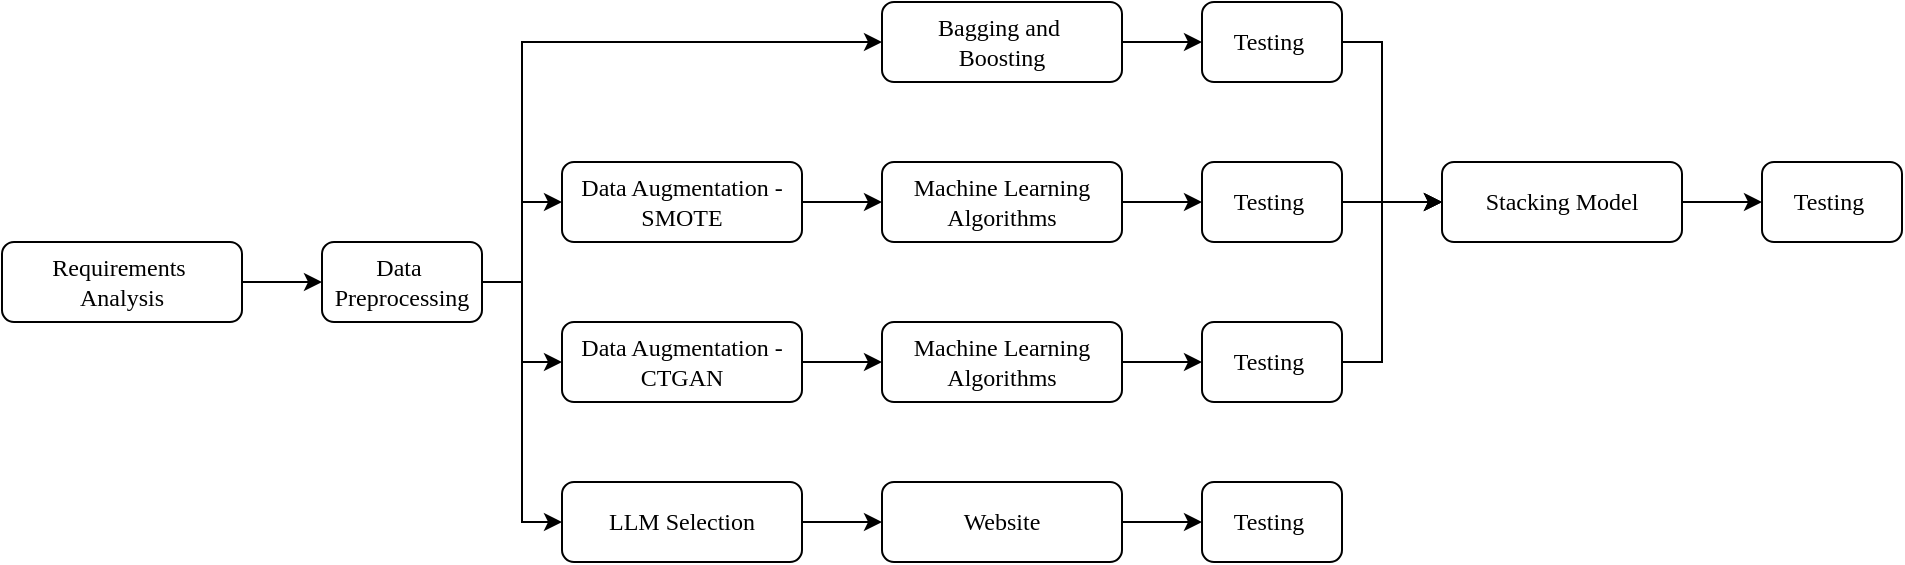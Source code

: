 <mxfile version="26.1.1">
  <diagram name="Page-1" id="cV0St1rY8bIPu61hlBIA">
    <mxGraphModel grid="1" page="1" gridSize="10" guides="1" tooltips="1" connect="1" arrows="1" fold="1" pageScale="1" pageWidth="850" pageHeight="1100" math="0" shadow="0">
      <root>
        <mxCell id="0" />
        <mxCell id="1" parent="0" />
        <mxCell id="WsW0Mz7EU_6PfMgxL8P1-39" value="" style="edgeStyle=orthogonalEdgeStyle;rounded=0;orthogonalLoop=1;jettySize=auto;html=1;" edge="1" parent="1" source="WsW0Mz7EU_6PfMgxL8P1-1" target="WsW0Mz7EU_6PfMgxL8P1-4">
          <mxGeometry relative="1" as="geometry" />
        </mxCell>
        <mxCell id="WsW0Mz7EU_6PfMgxL8P1-1" value="Requirements&amp;nbsp;&lt;div&gt;Analysis&lt;/div&gt;" style="rounded=1;whiteSpace=wrap;html=1;fontFamily=Times New Roman;" vertex="1" parent="1">
          <mxGeometry x="40" y="240" width="120" height="40" as="geometry" />
        </mxCell>
        <mxCell id="WsW0Mz7EU_6PfMgxL8P1-16" value="" style="edgeStyle=orthogonalEdgeStyle;rounded=0;orthogonalLoop=1;jettySize=auto;html=1;fontFamily=Times New Roman;" edge="1" parent="1" source="WsW0Mz7EU_6PfMgxL8P1-4" target="WsW0Mz7EU_6PfMgxL8P1-6">
          <mxGeometry relative="1" as="geometry" />
        </mxCell>
        <mxCell id="WsW0Mz7EU_6PfMgxL8P1-17" style="edgeStyle=orthogonalEdgeStyle;rounded=0;orthogonalLoop=1;jettySize=auto;html=1;exitX=1;exitY=0.5;exitDx=0;exitDy=0;entryX=0;entryY=0.5;entryDx=0;entryDy=0;fontFamily=Times New Roman;" edge="1" parent="1" source="WsW0Mz7EU_6PfMgxL8P1-4" target="WsW0Mz7EU_6PfMgxL8P1-5">
          <mxGeometry relative="1" as="geometry">
            <Array as="points">
              <mxPoint x="300" y="260" />
              <mxPoint x="300" y="140" />
            </Array>
          </mxGeometry>
        </mxCell>
        <mxCell id="WsW0Mz7EU_6PfMgxL8P1-40" style="edgeStyle=orthogonalEdgeStyle;rounded=0;orthogonalLoop=1;jettySize=auto;html=1;exitX=1;exitY=0.5;exitDx=0;exitDy=0;entryX=0;entryY=0.5;entryDx=0;entryDy=0;" edge="1" parent="1" source="WsW0Mz7EU_6PfMgxL8P1-4" target="WsW0Mz7EU_6PfMgxL8P1-7">
          <mxGeometry relative="1" as="geometry">
            <Array as="points">
              <mxPoint x="300" y="260" />
              <mxPoint x="300" y="300" />
            </Array>
          </mxGeometry>
        </mxCell>
        <mxCell id="WsW0Mz7EU_6PfMgxL8P1-43" style="edgeStyle=orthogonalEdgeStyle;rounded=0;orthogonalLoop=1;jettySize=auto;html=1;exitX=1;exitY=0.5;exitDx=0;exitDy=0;entryX=0;entryY=0.5;entryDx=0;entryDy=0;" edge="1" parent="1" source="WsW0Mz7EU_6PfMgxL8P1-4" target="WsW0Mz7EU_6PfMgxL8P1-11">
          <mxGeometry relative="1" as="geometry" />
        </mxCell>
        <mxCell id="WsW0Mz7EU_6PfMgxL8P1-4" value="Data&amp;nbsp;&lt;div&gt;Preprocessing&lt;/div&gt;" style="rounded=1;whiteSpace=wrap;html=1;fontFamily=Times New Roman;" vertex="1" parent="1">
          <mxGeometry x="200" y="240" width="80" height="40" as="geometry" />
        </mxCell>
        <mxCell id="WsW0Mz7EU_6PfMgxL8P1-30" style="edgeStyle=orthogonalEdgeStyle;rounded=0;orthogonalLoop=1;jettySize=auto;html=1;entryX=0;entryY=0.5;entryDx=0;entryDy=0;fontFamily=Times New Roman;" edge="1" parent="1" source="WsW0Mz7EU_6PfMgxL8P1-47" target="WsW0Mz7EU_6PfMgxL8P1-10">
          <mxGeometry relative="1" as="geometry">
            <Array as="points">
              <mxPoint x="730" y="140" />
              <mxPoint x="730" y="220" />
            </Array>
          </mxGeometry>
        </mxCell>
        <mxCell id="WsW0Mz7EU_6PfMgxL8P1-5" value="Bagging and&amp;nbsp;&lt;div&gt;Boosting&lt;/div&gt;" style="rounded=1;whiteSpace=wrap;html=1;fontFamily=Times New Roman;" vertex="1" parent="1">
          <mxGeometry x="480" y="120" width="120" height="40" as="geometry" />
        </mxCell>
        <mxCell id="WsW0Mz7EU_6PfMgxL8P1-19" value="" style="edgeStyle=orthogonalEdgeStyle;rounded=0;orthogonalLoop=1;jettySize=auto;html=1;fontFamily=Times New Roman;" edge="1" parent="1" source="WsW0Mz7EU_6PfMgxL8P1-6" target="WsW0Mz7EU_6PfMgxL8P1-8">
          <mxGeometry relative="1" as="geometry" />
        </mxCell>
        <mxCell id="WsW0Mz7EU_6PfMgxL8P1-6" value="Data Augmentation - SMOTE" style="rounded=1;whiteSpace=wrap;html=1;fontFamily=Times New Roman;" vertex="1" parent="1">
          <mxGeometry x="320" y="200" width="120" height="40" as="geometry" />
        </mxCell>
        <mxCell id="WsW0Mz7EU_6PfMgxL8P1-20" value="" style="edgeStyle=orthogonalEdgeStyle;rounded=0;orthogonalLoop=1;jettySize=auto;html=1;fontFamily=Times New Roman;" edge="1" parent="1" source="WsW0Mz7EU_6PfMgxL8P1-7" target="WsW0Mz7EU_6PfMgxL8P1-9">
          <mxGeometry relative="1" as="geometry" />
        </mxCell>
        <mxCell id="WsW0Mz7EU_6PfMgxL8P1-7" value="Data Augmentation - CTGAN" style="rounded=1;whiteSpace=wrap;html=1;fontFamily=Times New Roman;" vertex="1" parent="1">
          <mxGeometry x="320" y="280" width="120" height="40" as="geometry" />
        </mxCell>
        <mxCell id="WsW0Mz7EU_6PfMgxL8P1-31" value="" style="edgeStyle=orthogonalEdgeStyle;rounded=0;orthogonalLoop=1;jettySize=auto;html=1;fontFamily=Times New Roman;" edge="1" parent="1" source="WsW0Mz7EU_6PfMgxL8P1-8" target="WsW0Mz7EU_6PfMgxL8P1-26">
          <mxGeometry relative="1" as="geometry" />
        </mxCell>
        <mxCell id="WsW0Mz7EU_6PfMgxL8P1-8" value="Machine Learning Algorithms" style="rounded=1;whiteSpace=wrap;html=1;fontFamily=Times New Roman;" vertex="1" parent="1">
          <mxGeometry x="480" y="200" width="120" height="40" as="geometry" />
        </mxCell>
        <mxCell id="WsW0Mz7EU_6PfMgxL8P1-32" value="" style="edgeStyle=orthogonalEdgeStyle;rounded=0;orthogonalLoop=1;jettySize=auto;html=1;fontFamily=Times New Roman;" edge="1" parent="1" source="WsW0Mz7EU_6PfMgxL8P1-9" target="WsW0Mz7EU_6PfMgxL8P1-27">
          <mxGeometry relative="1" as="geometry" />
        </mxCell>
        <mxCell id="WsW0Mz7EU_6PfMgxL8P1-9" value="Machine Learning Algorithms" style="rounded=1;whiteSpace=wrap;html=1;fontFamily=Times New Roman;" vertex="1" parent="1">
          <mxGeometry x="480" y="280" width="120" height="40" as="geometry" />
        </mxCell>
        <mxCell id="WsW0Mz7EU_6PfMgxL8P1-35" value="" style="edgeStyle=orthogonalEdgeStyle;rounded=0;orthogonalLoop=1;jettySize=auto;html=1;fontFamily=Times New Roman;" edge="1" parent="1" source="WsW0Mz7EU_6PfMgxL8P1-10" target="WsW0Mz7EU_6PfMgxL8P1-28">
          <mxGeometry relative="1" as="geometry" />
        </mxCell>
        <mxCell id="WsW0Mz7EU_6PfMgxL8P1-10" value="Stacking Model" style="rounded=1;whiteSpace=wrap;html=1;fontFamily=Times New Roman;" vertex="1" parent="1">
          <mxGeometry x="760" y="200" width="120" height="40" as="geometry" />
        </mxCell>
        <mxCell id="WsW0Mz7EU_6PfMgxL8P1-44" value="" style="edgeStyle=orthogonalEdgeStyle;rounded=0;orthogonalLoop=1;jettySize=auto;html=1;" edge="1" parent="1" source="WsW0Mz7EU_6PfMgxL8P1-11" target="WsW0Mz7EU_6PfMgxL8P1-13">
          <mxGeometry relative="1" as="geometry" />
        </mxCell>
        <mxCell id="WsW0Mz7EU_6PfMgxL8P1-11" value="LLM Selection" style="rounded=1;whiteSpace=wrap;html=1;fontFamily=Times New Roman;" vertex="1" parent="1">
          <mxGeometry x="320" y="360" width="120" height="40" as="geometry" />
        </mxCell>
        <mxCell id="WsW0Mz7EU_6PfMgxL8P1-46" value="" style="edgeStyle=orthogonalEdgeStyle;rounded=0;orthogonalLoop=1;jettySize=auto;html=1;" edge="1" parent="1" source="WsW0Mz7EU_6PfMgxL8P1-13" target="WsW0Mz7EU_6PfMgxL8P1-29">
          <mxGeometry relative="1" as="geometry" />
        </mxCell>
        <mxCell id="WsW0Mz7EU_6PfMgxL8P1-13" value="Website" style="rounded=1;whiteSpace=wrap;html=1;fontFamily=Times New Roman;" vertex="1" parent="1">
          <mxGeometry x="480" y="360" width="120" height="40" as="geometry" />
        </mxCell>
        <mxCell id="WsW0Mz7EU_6PfMgxL8P1-34" value="" style="edgeStyle=orthogonalEdgeStyle;rounded=0;orthogonalLoop=1;jettySize=auto;html=1;fontFamily=Times New Roman;" edge="1" parent="1" source="WsW0Mz7EU_6PfMgxL8P1-26" target="WsW0Mz7EU_6PfMgxL8P1-10">
          <mxGeometry relative="1" as="geometry" />
        </mxCell>
        <mxCell id="WsW0Mz7EU_6PfMgxL8P1-26" value="Testing&amp;nbsp;" style="rounded=1;whiteSpace=wrap;html=1;fontFamily=Times New Roman;" vertex="1" parent="1">
          <mxGeometry x="640" y="200" width="70" height="40" as="geometry" />
        </mxCell>
        <mxCell id="WsW0Mz7EU_6PfMgxL8P1-33" style="edgeStyle=orthogonalEdgeStyle;rounded=0;orthogonalLoop=1;jettySize=auto;html=1;entryX=0;entryY=0.5;entryDx=0;entryDy=0;fontFamily=Times New Roman;" edge="1" parent="1" source="WsW0Mz7EU_6PfMgxL8P1-27" target="WsW0Mz7EU_6PfMgxL8P1-10">
          <mxGeometry relative="1" as="geometry">
            <Array as="points">
              <mxPoint x="730" y="300" />
              <mxPoint x="730" y="220" />
            </Array>
          </mxGeometry>
        </mxCell>
        <mxCell id="WsW0Mz7EU_6PfMgxL8P1-27" value="Testing&amp;nbsp;" style="rounded=1;whiteSpace=wrap;html=1;fontFamily=Times New Roman;" vertex="1" parent="1">
          <mxGeometry x="640" y="280" width="70" height="40" as="geometry" />
        </mxCell>
        <mxCell id="WsW0Mz7EU_6PfMgxL8P1-28" value="Testing&amp;nbsp;" style="rounded=1;whiteSpace=wrap;html=1;fontFamily=Times New Roman;" vertex="1" parent="1">
          <mxGeometry x="920" y="200" width="70" height="40" as="geometry" />
        </mxCell>
        <mxCell id="WsW0Mz7EU_6PfMgxL8P1-29" value="Testing&amp;nbsp;" style="rounded=1;whiteSpace=wrap;html=1;fontFamily=Times New Roman;" vertex="1" parent="1">
          <mxGeometry x="640" y="360" width="70" height="40" as="geometry" />
        </mxCell>
        <mxCell id="WsW0Mz7EU_6PfMgxL8P1-48" value="" style="edgeStyle=orthogonalEdgeStyle;rounded=0;orthogonalLoop=1;jettySize=auto;html=1;entryX=0;entryY=0.5;entryDx=0;entryDy=0;fontFamily=Times New Roman;" edge="1" parent="1" source="WsW0Mz7EU_6PfMgxL8P1-5" target="WsW0Mz7EU_6PfMgxL8P1-47">
          <mxGeometry relative="1" as="geometry">
            <mxPoint x="600" y="140" as="sourcePoint" />
            <mxPoint x="760" y="220" as="targetPoint" />
            <Array as="points" />
          </mxGeometry>
        </mxCell>
        <mxCell id="WsW0Mz7EU_6PfMgxL8P1-47" value="Testing&amp;nbsp;" style="rounded=1;whiteSpace=wrap;html=1;fontFamily=Times New Roman;" vertex="1" parent="1">
          <mxGeometry x="640" y="120" width="70" height="40" as="geometry" />
        </mxCell>
      </root>
    </mxGraphModel>
  </diagram>
</mxfile>
